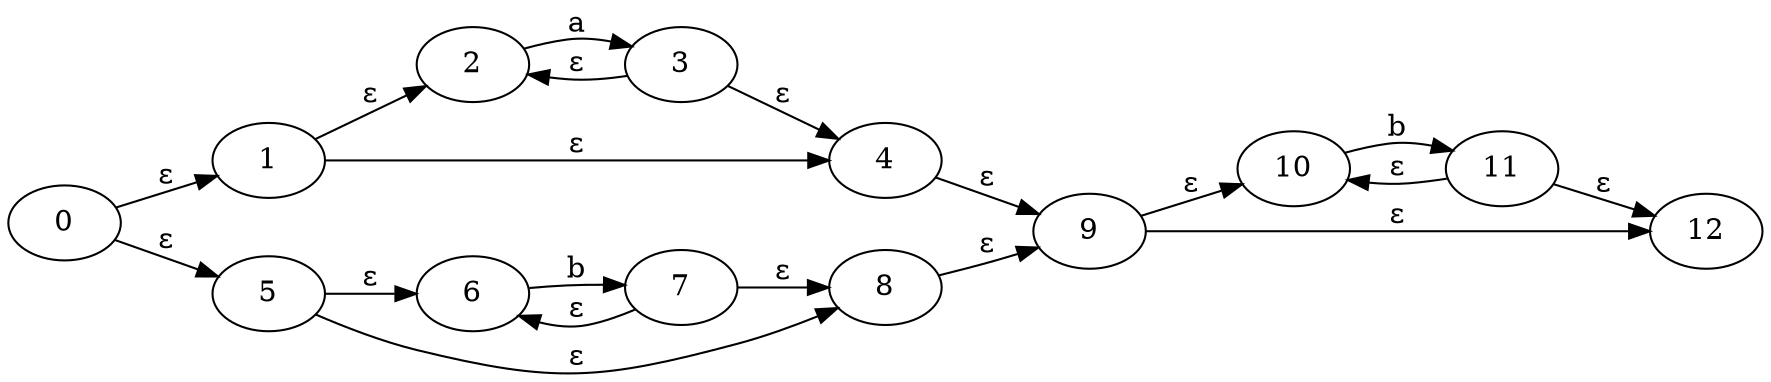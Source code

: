digraph {
	graph [rankdir=LR]
	0 -> 1 [label="ε"]
	0 -> 5 [label="ε"]
	1 -> 2 [label="ε"]
	1 -> 4 [label="ε"]
	2 -> 3 [label=a]
	3 -> 2 [label="ε"]
	3 -> 4 [label="ε"]
	5 -> 6 [label="ε"]
	5 -> 8 [label="ε"]
	6 -> 7 [label=b]
	7 -> 6 [label="ε"]
	7 -> 8 [label="ε"]
	4 -> 9 [label="ε"]
	8 -> 9 [label="ε"]
	9 -> 10 [label="ε"]
	9 -> 12 [label="ε"]
	10 -> 11 [label=b]
	11 -> 10 [label="ε"]
	11 -> 12 [label="ε"]
}
